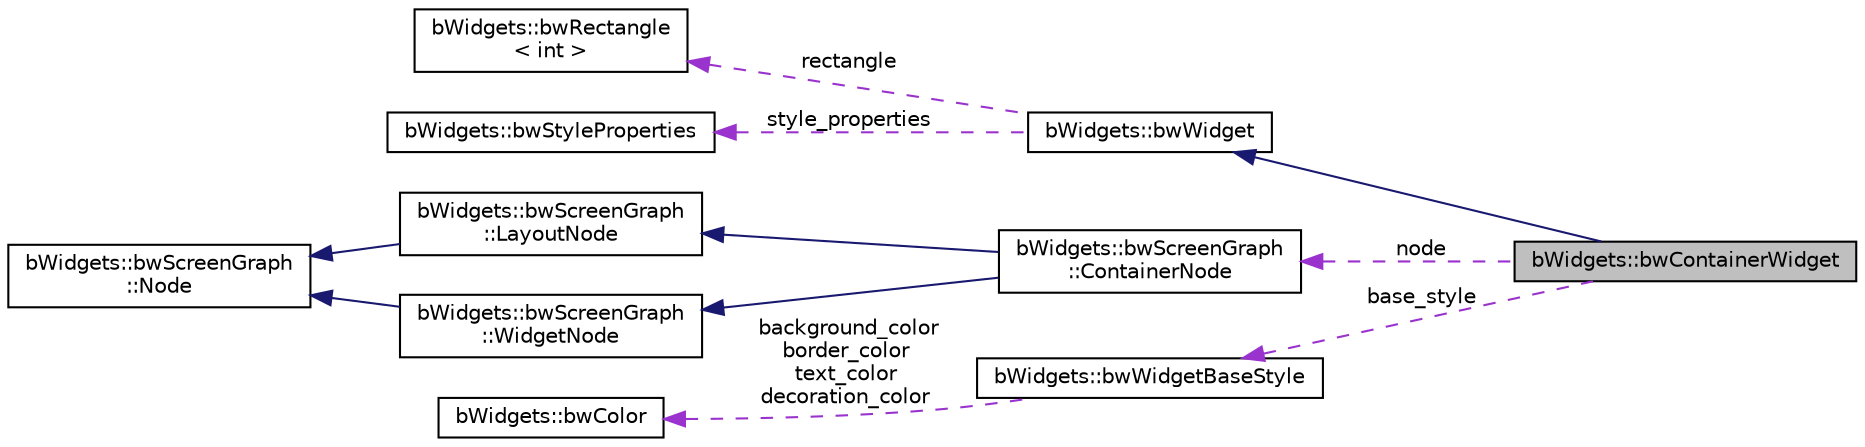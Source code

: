 digraph "bWidgets::bwContainerWidget"
{
 // LATEX_PDF_SIZE
  edge [fontname="Helvetica",fontsize="10",labelfontname="Helvetica",labelfontsize="10"];
  node [fontname="Helvetica",fontsize="10",shape=record];
  rankdir="LR";
  Node1 [label="bWidgets::bwContainerWidget",height=0.2,width=0.4,color="black", fillcolor="grey75", style="filled", fontcolor="black",tooltip=" "];
  Node2 -> Node1 [dir="back",color="midnightblue",fontsize="10",style="solid",fontname="Helvetica"];
  Node2 [label="bWidgets::bwWidget",height=0.2,width=0.4,color="black", fillcolor="white", style="filled",URL="$classbWidgets_1_1bwWidget.html",tooltip="Abstract base class that all widgets derive from."];
  Node3 -> Node2 [dir="back",color="darkorchid3",fontsize="10",style="dashed",label=" rectangle" ,fontname="Helvetica"];
  Node3 [label="bWidgets::bwRectangle\l\< int \>",height=0.2,width=0.4,color="black", fillcolor="white", style="filled",URL="$classbWidgets_1_1bwRectangle.html",tooltip=" "];
  Node4 -> Node2 [dir="back",color="darkorchid3",fontsize="10",style="dashed",label=" style_properties" ,fontname="Helvetica"];
  Node4 [label="bWidgets::bwStyleProperties",height=0.2,width=0.4,color="black", fillcolor="white", style="filled",URL="$classbWidgets_1_1bwStyleProperties.html",tooltip="Manage a list of properties (bwStyleProperty instances)."];
  Node5 -> Node1 [dir="back",color="darkorchid3",fontsize="10",style="dashed",label=" node" ,fontname="Helvetica"];
  Node5 [label="bWidgets::bwScreenGraph\l::ContainerNode",height=0.2,width=0.4,color="black", fillcolor="white", style="filled",URL="$classbWidgets_1_1bwScreenGraph_1_1ContainerNode.html",tooltip="Node representing a widget with children."];
  Node6 -> Node5 [dir="back",color="midnightblue",fontsize="10",style="solid",fontname="Helvetica"];
  Node6 [label="bWidgets::bwScreenGraph\l::LayoutNode",height=0.2,width=0.4,color="black", fillcolor="white", style="filled",URL="$classbWidgets_1_1bwScreenGraph_1_1LayoutNode.html",tooltip="Node for aligning children to a specific layout."];
  Node7 -> Node6 [dir="back",color="midnightblue",fontsize="10",style="solid",fontname="Helvetica"];
  Node7 [label="bWidgets::bwScreenGraph\l::Node",height=0.2,width=0.4,color="black", fillcolor="white", style="filled",URL="$classbWidgets_1_1bwScreenGraph_1_1Node.html",tooltip="The base data-structure for a screen-graph node."];
  Node8 -> Node5 [dir="back",color="midnightblue",fontsize="10",style="solid",fontname="Helvetica"];
  Node8 [label="bWidgets::bwScreenGraph\l::WidgetNode",height=0.2,width=0.4,color="black", fillcolor="white", style="filled",URL="$classbWidgets_1_1bwScreenGraph_1_1WidgetNode.html",tooltip="Node representing a single widget with no children."];
  Node7 -> Node8 [dir="back",color="midnightblue",fontsize="10",style="solid",fontname="Helvetica"];
  Node9 -> Node1 [dir="back",color="darkorchid3",fontsize="10",style="dashed",label=" base_style" ,fontname="Helvetica"];
  Node9 [label="bWidgets::bwWidgetBaseStyle",height=0.2,width=0.4,color="black", fillcolor="white", style="filled",URL="$classbWidgets_1_1bwWidgetBaseStyle.html",tooltip="Properties for typical widgets with roundbox corners."];
  Node10 -> Node9 [dir="back",color="darkorchid3",fontsize="10",style="dashed",label=" background_color\nborder_color\ntext_color\ndecoration_color" ,fontname="Helvetica"];
  Node10 [label="bWidgets::bwColor",height=0.2,width=0.4,color="black", fillcolor="white", style="filled",URL="$classbWidgets_1_1bwColor.html",tooltip=" "];
}
